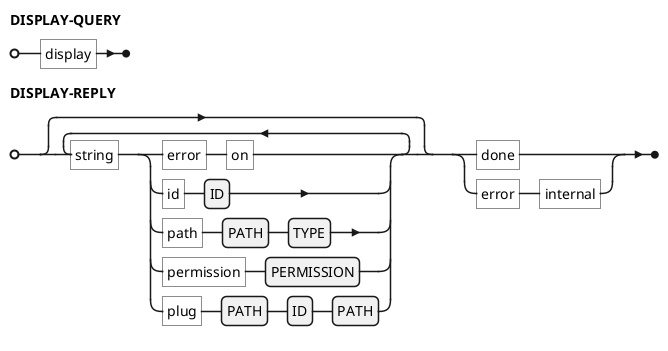 @startebnf

DISPLAY-QUERY = "display";

DISPLAY-REPLY = { "string", ( "error", "on"
                            | "id", ID
                            | "path", PATH, TYPE
                            | "permission", PERMISSION
                            | "plug", PATH, ID, PATH ) },
                ( "done" | "error", "internal" );

@endebnf
